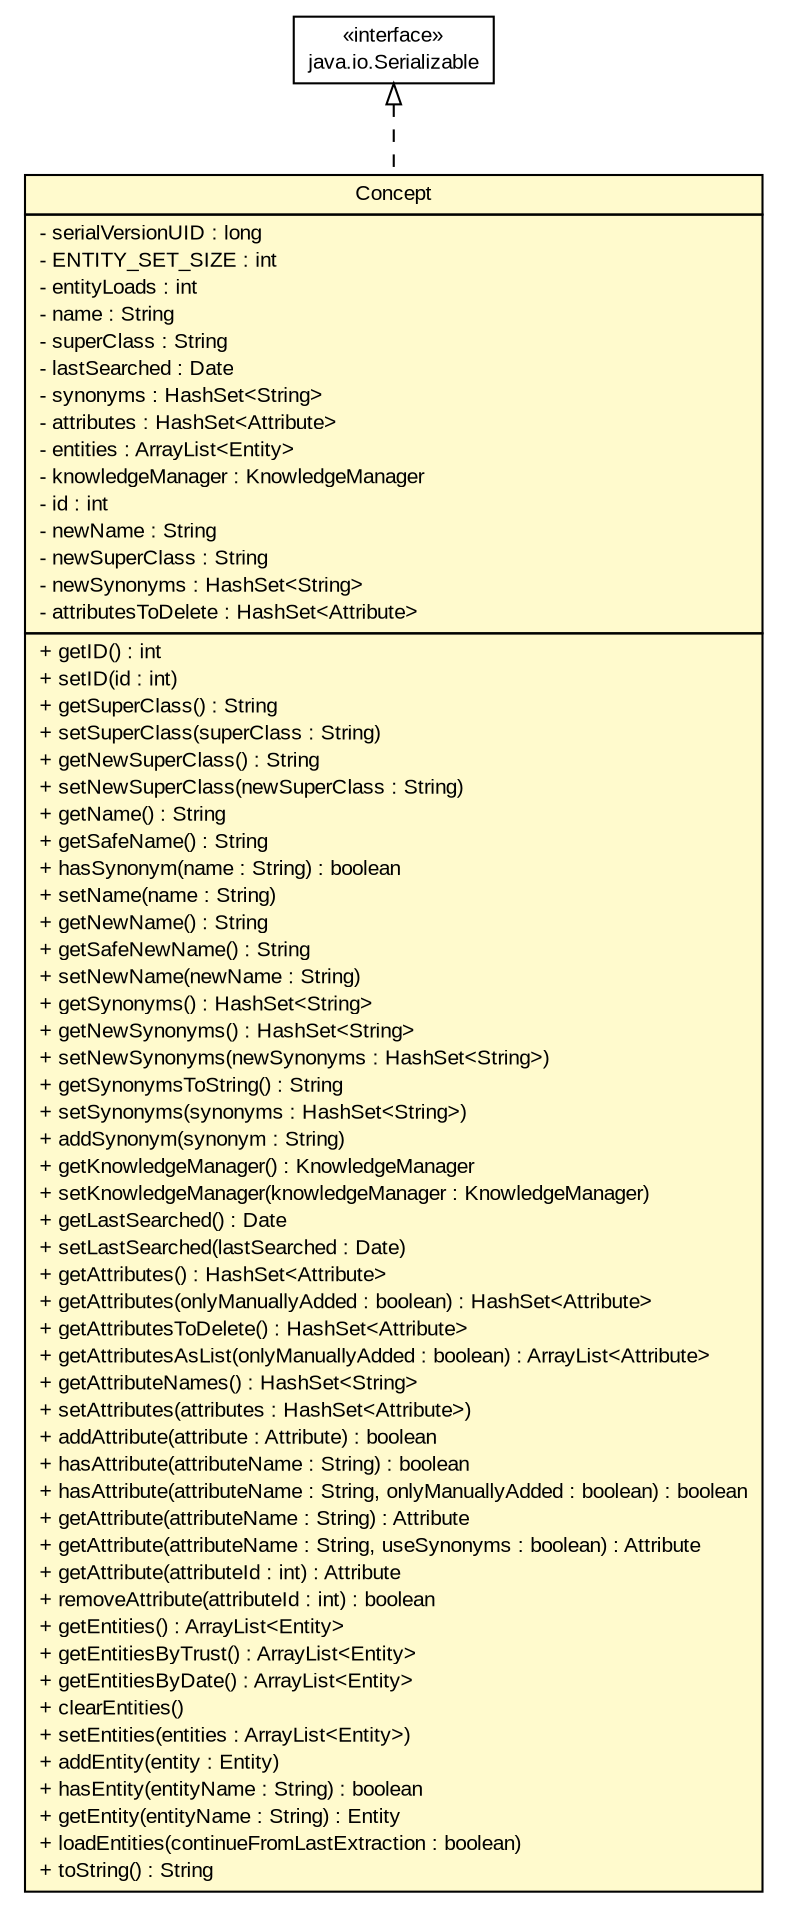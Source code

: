 #!/usr/local/bin/dot
#
# Class diagram 
# Generated by UMLGraph version 5.2 (http://www.umlgraph.org/)
#

digraph G {
	edge [fontname="arial",fontsize=10,labelfontname="arial",labelfontsize=10];
	node [fontname="arial",fontsize=10,shape=plaintext];
	nodesep=0.25;
	ranksep=0.5;
	// tud.iir.knowledge.Concept
	c44812 [label=<<table title="tud.iir.knowledge.Concept" border="0" cellborder="1" cellspacing="0" cellpadding="2" port="p" bgcolor="lemonChiffon" href="./Concept.html">
		<tr><td><table border="0" cellspacing="0" cellpadding="1">
<tr><td align="center" balign="center"> Concept </td></tr>
		</table></td></tr>
		<tr><td><table border="0" cellspacing="0" cellpadding="1">
<tr><td align="left" balign="left"> - serialVersionUID : long </td></tr>
<tr><td align="left" balign="left"> - ENTITY_SET_SIZE : int </td></tr>
<tr><td align="left" balign="left"> - entityLoads : int </td></tr>
<tr><td align="left" balign="left"> - name : String </td></tr>
<tr><td align="left" balign="left"> - superClass : String </td></tr>
<tr><td align="left" balign="left"> - lastSearched : Date </td></tr>
<tr><td align="left" balign="left"> - synonyms : HashSet&lt;String&gt; </td></tr>
<tr><td align="left" balign="left"> - attributes : HashSet&lt;Attribute&gt; </td></tr>
<tr><td align="left" balign="left"> - entities : ArrayList&lt;Entity&gt; </td></tr>
<tr><td align="left" balign="left"> - knowledgeManager : KnowledgeManager </td></tr>
<tr><td align="left" balign="left"> - id : int </td></tr>
<tr><td align="left" balign="left"> - newName : String </td></tr>
<tr><td align="left" balign="left"> - newSuperClass : String </td></tr>
<tr><td align="left" balign="left"> - newSynonyms : HashSet&lt;String&gt; </td></tr>
<tr><td align="left" balign="left"> - attributesToDelete : HashSet&lt;Attribute&gt; </td></tr>
		</table></td></tr>
		<tr><td><table border="0" cellspacing="0" cellpadding="1">
<tr><td align="left" balign="left"> + getID() : int </td></tr>
<tr><td align="left" balign="left"> + setID(id : int) </td></tr>
<tr><td align="left" balign="left"> + getSuperClass() : String </td></tr>
<tr><td align="left" balign="left"> + setSuperClass(superClass : String) </td></tr>
<tr><td align="left" balign="left"> + getNewSuperClass() : String </td></tr>
<tr><td align="left" balign="left"> + setNewSuperClass(newSuperClass : String) </td></tr>
<tr><td align="left" balign="left"> + getName() : String </td></tr>
<tr><td align="left" balign="left"> + getSafeName() : String </td></tr>
<tr><td align="left" balign="left"> + hasSynonym(name : String) : boolean </td></tr>
<tr><td align="left" balign="left"> + setName(name : String) </td></tr>
<tr><td align="left" balign="left"> + getNewName() : String </td></tr>
<tr><td align="left" balign="left"> + getSafeNewName() : String </td></tr>
<tr><td align="left" balign="left"> + setNewName(newName : String) </td></tr>
<tr><td align="left" balign="left"> + getSynonyms() : HashSet&lt;String&gt; </td></tr>
<tr><td align="left" balign="left"> + getNewSynonyms() : HashSet&lt;String&gt; </td></tr>
<tr><td align="left" balign="left"> + setNewSynonyms(newSynonyms : HashSet&lt;String&gt;) </td></tr>
<tr><td align="left" balign="left"> + getSynonymsToString() : String </td></tr>
<tr><td align="left" balign="left"> + setSynonyms(synonyms : HashSet&lt;String&gt;) </td></tr>
<tr><td align="left" balign="left"> + addSynonym(synonym : String) </td></tr>
<tr><td align="left" balign="left"> + getKnowledgeManager() : KnowledgeManager </td></tr>
<tr><td align="left" balign="left"> + setKnowledgeManager(knowledgeManager : KnowledgeManager) </td></tr>
<tr><td align="left" balign="left"> + getLastSearched() : Date </td></tr>
<tr><td align="left" balign="left"> + setLastSearched(lastSearched : Date) </td></tr>
<tr><td align="left" balign="left"> + getAttributes() : HashSet&lt;Attribute&gt; </td></tr>
<tr><td align="left" balign="left"> + getAttributes(onlyManuallyAdded : boolean) : HashSet&lt;Attribute&gt; </td></tr>
<tr><td align="left" balign="left"> + getAttributesToDelete() : HashSet&lt;Attribute&gt; </td></tr>
<tr><td align="left" balign="left"> + getAttributesAsList(onlyManuallyAdded : boolean) : ArrayList&lt;Attribute&gt; </td></tr>
<tr><td align="left" balign="left"> + getAttributeNames() : HashSet&lt;String&gt; </td></tr>
<tr><td align="left" balign="left"> + setAttributes(attributes : HashSet&lt;Attribute&gt;) </td></tr>
<tr><td align="left" balign="left"> + addAttribute(attribute : Attribute) : boolean </td></tr>
<tr><td align="left" balign="left"> + hasAttribute(attributeName : String) : boolean </td></tr>
<tr><td align="left" balign="left"> + hasAttribute(attributeName : String, onlyManuallyAdded : boolean) : boolean </td></tr>
<tr><td align="left" balign="left"> + getAttribute(attributeName : String) : Attribute </td></tr>
<tr><td align="left" balign="left"> + getAttribute(attributeName : String, useSynonyms : boolean) : Attribute </td></tr>
<tr><td align="left" balign="left"> + getAttribute(attributeId : int) : Attribute </td></tr>
<tr><td align="left" balign="left"> + removeAttribute(attributeId : int) : boolean </td></tr>
<tr><td align="left" balign="left"> + getEntities() : ArrayList&lt;Entity&gt; </td></tr>
<tr><td align="left" balign="left"> + getEntitiesByTrust() : ArrayList&lt;Entity&gt; </td></tr>
<tr><td align="left" balign="left"> + getEntitiesByDate() : ArrayList&lt;Entity&gt; </td></tr>
<tr><td align="left" balign="left"> + clearEntities() </td></tr>
<tr><td align="left" balign="left"> + setEntities(entities : ArrayList&lt;Entity&gt;) </td></tr>
<tr><td align="left" balign="left"> + addEntity(entity : Entity) </td></tr>
<tr><td align="left" balign="left"> + hasEntity(entityName : String) : boolean </td></tr>
<tr><td align="left" balign="left"> + getEntity(entityName : String) : Entity </td></tr>
<tr><td align="left" balign="left"> + loadEntities(continueFromLastExtraction : boolean) </td></tr>
<tr><td align="left" balign="left"> + toString() : String </td></tr>
		</table></td></tr>
		</table>>, fontname="arial", fontcolor="black", fontsize=10.0];
	//tud.iir.knowledge.Concept implements java.io.Serializable
	c44874:p -> c44812:p [dir=back,arrowtail=empty,style=dashed];
	// java.io.Serializable
	c44874 [label=<<table title="java.io.Serializable" border="0" cellborder="1" cellspacing="0" cellpadding="2" port="p" href="http://java.sun.com/j2se/1.4.2/docs/api/java/io/Serializable.html">
		<tr><td><table border="0" cellspacing="0" cellpadding="1">
<tr><td align="center" balign="center"> &#171;interface&#187; </td></tr>
<tr><td align="center" balign="center"> java.io.Serializable </td></tr>
		</table></td></tr>
		</table>>, fontname="arial", fontcolor="black", fontsize=10.0];
}

